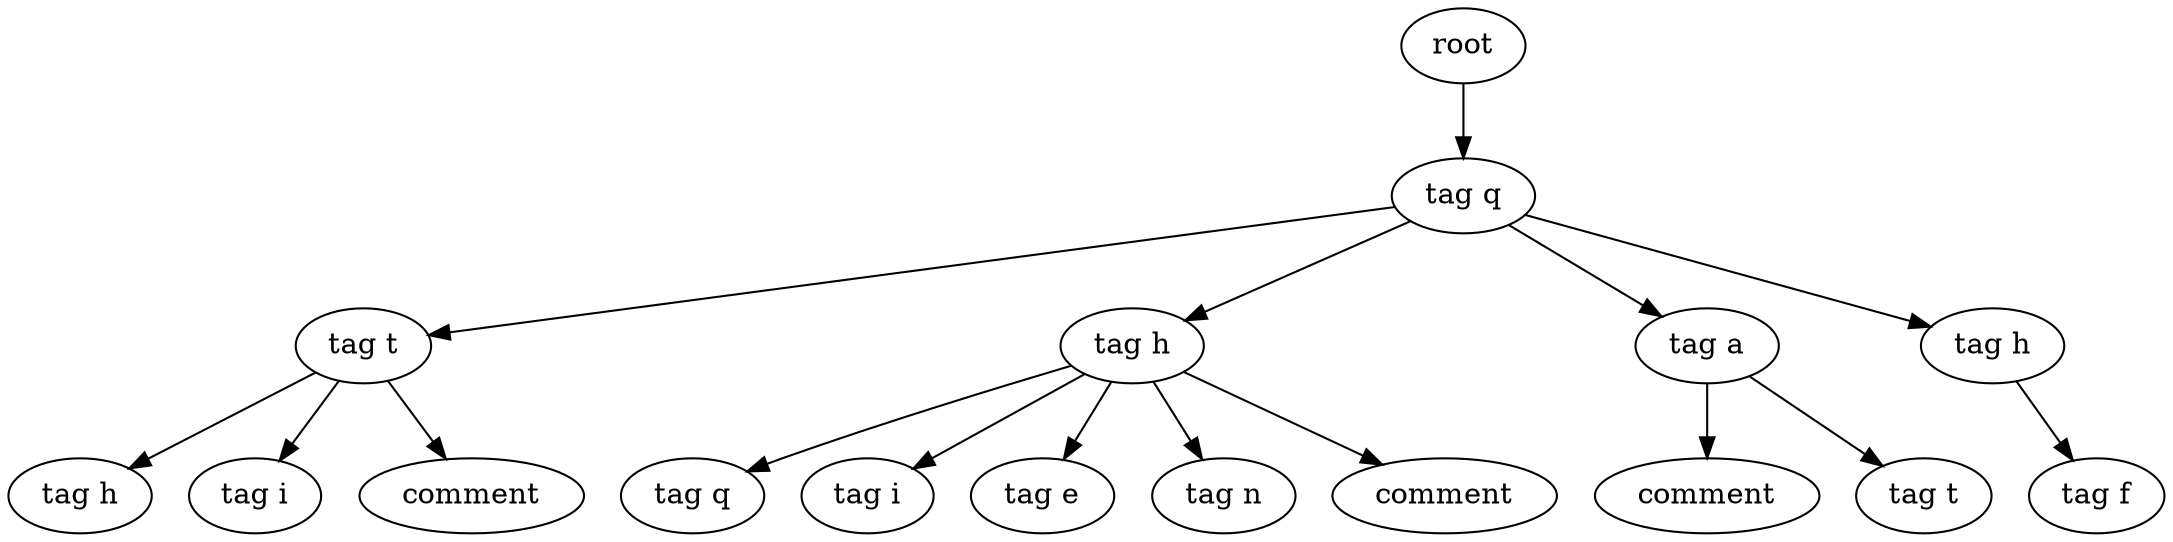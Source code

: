 digraph Tree{
0[label="root"];
0->00
00[label="tag q"];
00->000
000[label="tag t"];
000->0000
0000[label="tag h"];
000->0001
0001[label="tag i"];
000->0002
0002[label="comment"];
00->001
001[label="tag h"];
001->0010
0010[label="tag q"];
001->0011
0011[label="tag i"];
001->0012
0012[label="tag e"];
001->0013
0013[label="tag n"];
001->0014
0014[label="comment"];
00->002
002[label="tag a"];
002->0020
0020[label="comment"];
002->0021
0021[label="tag t"];
00->003
003[label="tag h"];
003->0030
0030[label="tag f"];
}
